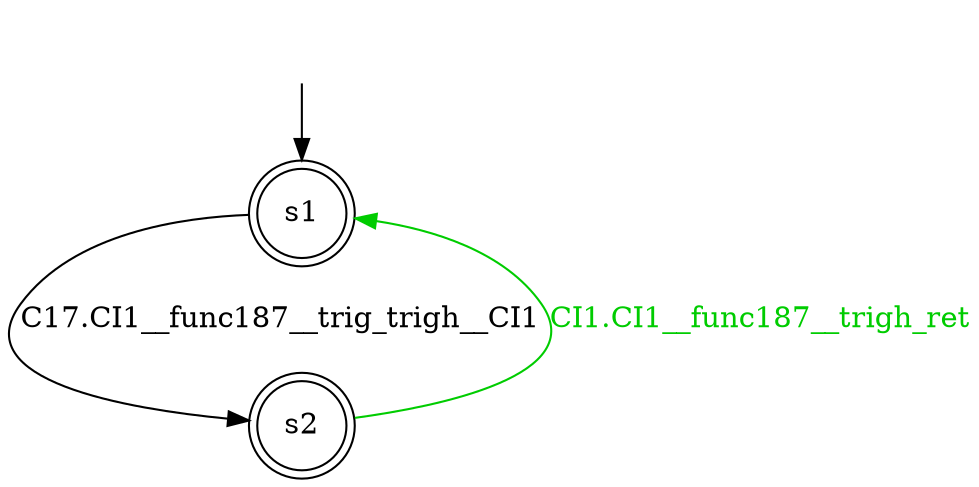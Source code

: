 digraph diffautomaton {
	1 [label=<s1> shape="doublecircle"];
	2 [label=<s2> shape="doublecircle"];
	__init1 [label=<> shape="none"];
	__init1 -> 1;
	1 -> 2 [label=<<font color="#000000">C17.CI1__func187__trig_trigh__CI1</font>> id="1-0-2"];
	2 -> 1 [label=<<font color="#00cc00">CI1.CI1__func187__trigh_ret</font>> color="#00cc00" id="2-0-1"];
}

